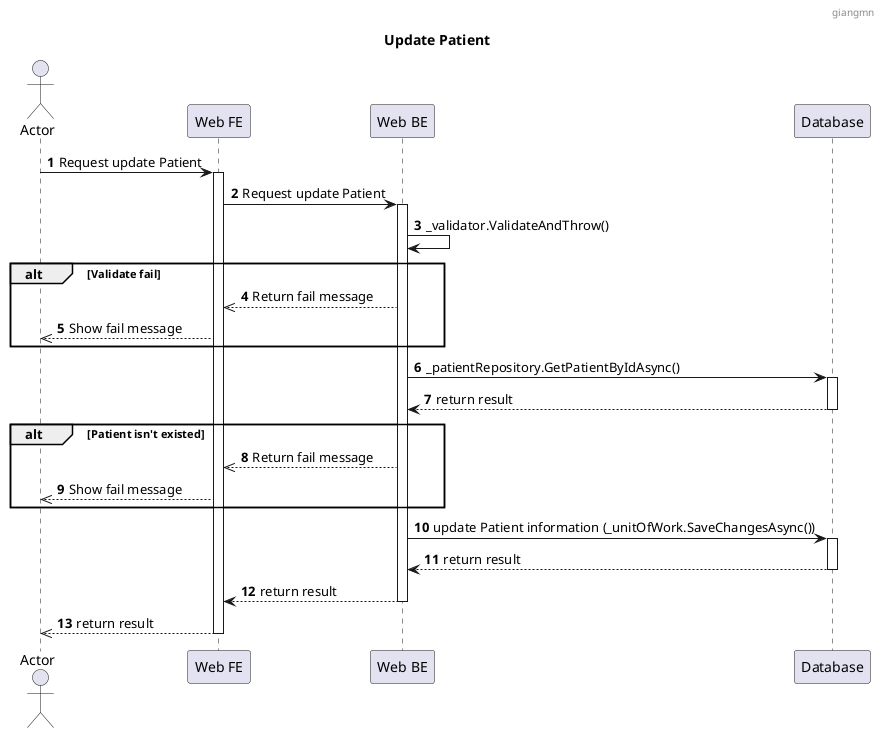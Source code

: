 @startuml
header : giangmn
title: Update Patient
autonumber

actor "Actor" as a
participant "Web FE" as fe
participant "Web BE" as be
participant "Database" as db

a->fe : Request update Patient
fe++
fe -> be: Request update Patient
be++
be -> be: _validator.ValidateAndThrow()
alt Validate fail
be -->> fe: Return fail message
fe -->> a: Show fail message
end

be -> db: _patientRepository.GetPatientByIdAsync()
db++
db --> be: return result
db--
alt Patient isn't existed
be -->> fe: Return fail message
fe -->> a: Show fail message

end
be->db: update Patient information (_unitOfWork.SaveChangesAsync())
db++
db--> be: return result
db--
be --> fe: return result
be--
fe -->> a: return result
fe--
@enduml